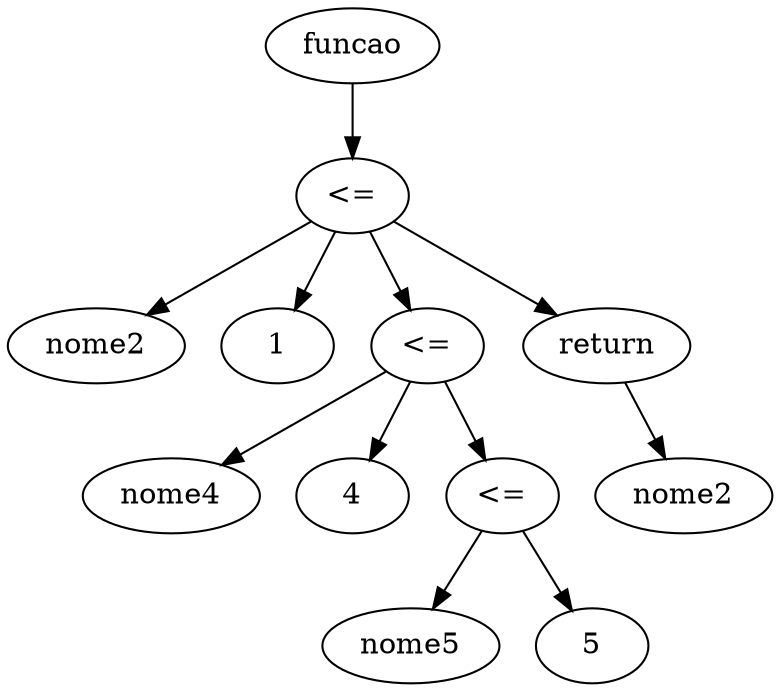 digraph G {
  78095360 [ label="funcao" ];
  78095360 -> 78091456;
  78091456 [ label="<=" ];
  78091456 -> 78091632;
  78091632 [ label="nome2" ];
  78091456 -> 78091888;
  78091888 [ label="1" ];
  78091456 -> 78092624;
  78092624 [ label="<=" ];
  78092624 -> 78092800;
  78092800 [ label="nome4" ];
  78092624 -> 78093056;
  78093056 [ label="4" ];
  78092624 -> 78093632;
  78093632 [ label="<=" ];
  78093632 -> 78093808;
  78093808 [ label="nome5" ];
  78093632 -> 78094064;
  78094064 [ label="5" ];
  78091456 -> 78095008;
  78095008 [ label="return" ];
  78095008 -> 78094832;
  78094832 [ label="nome2" ];
}
